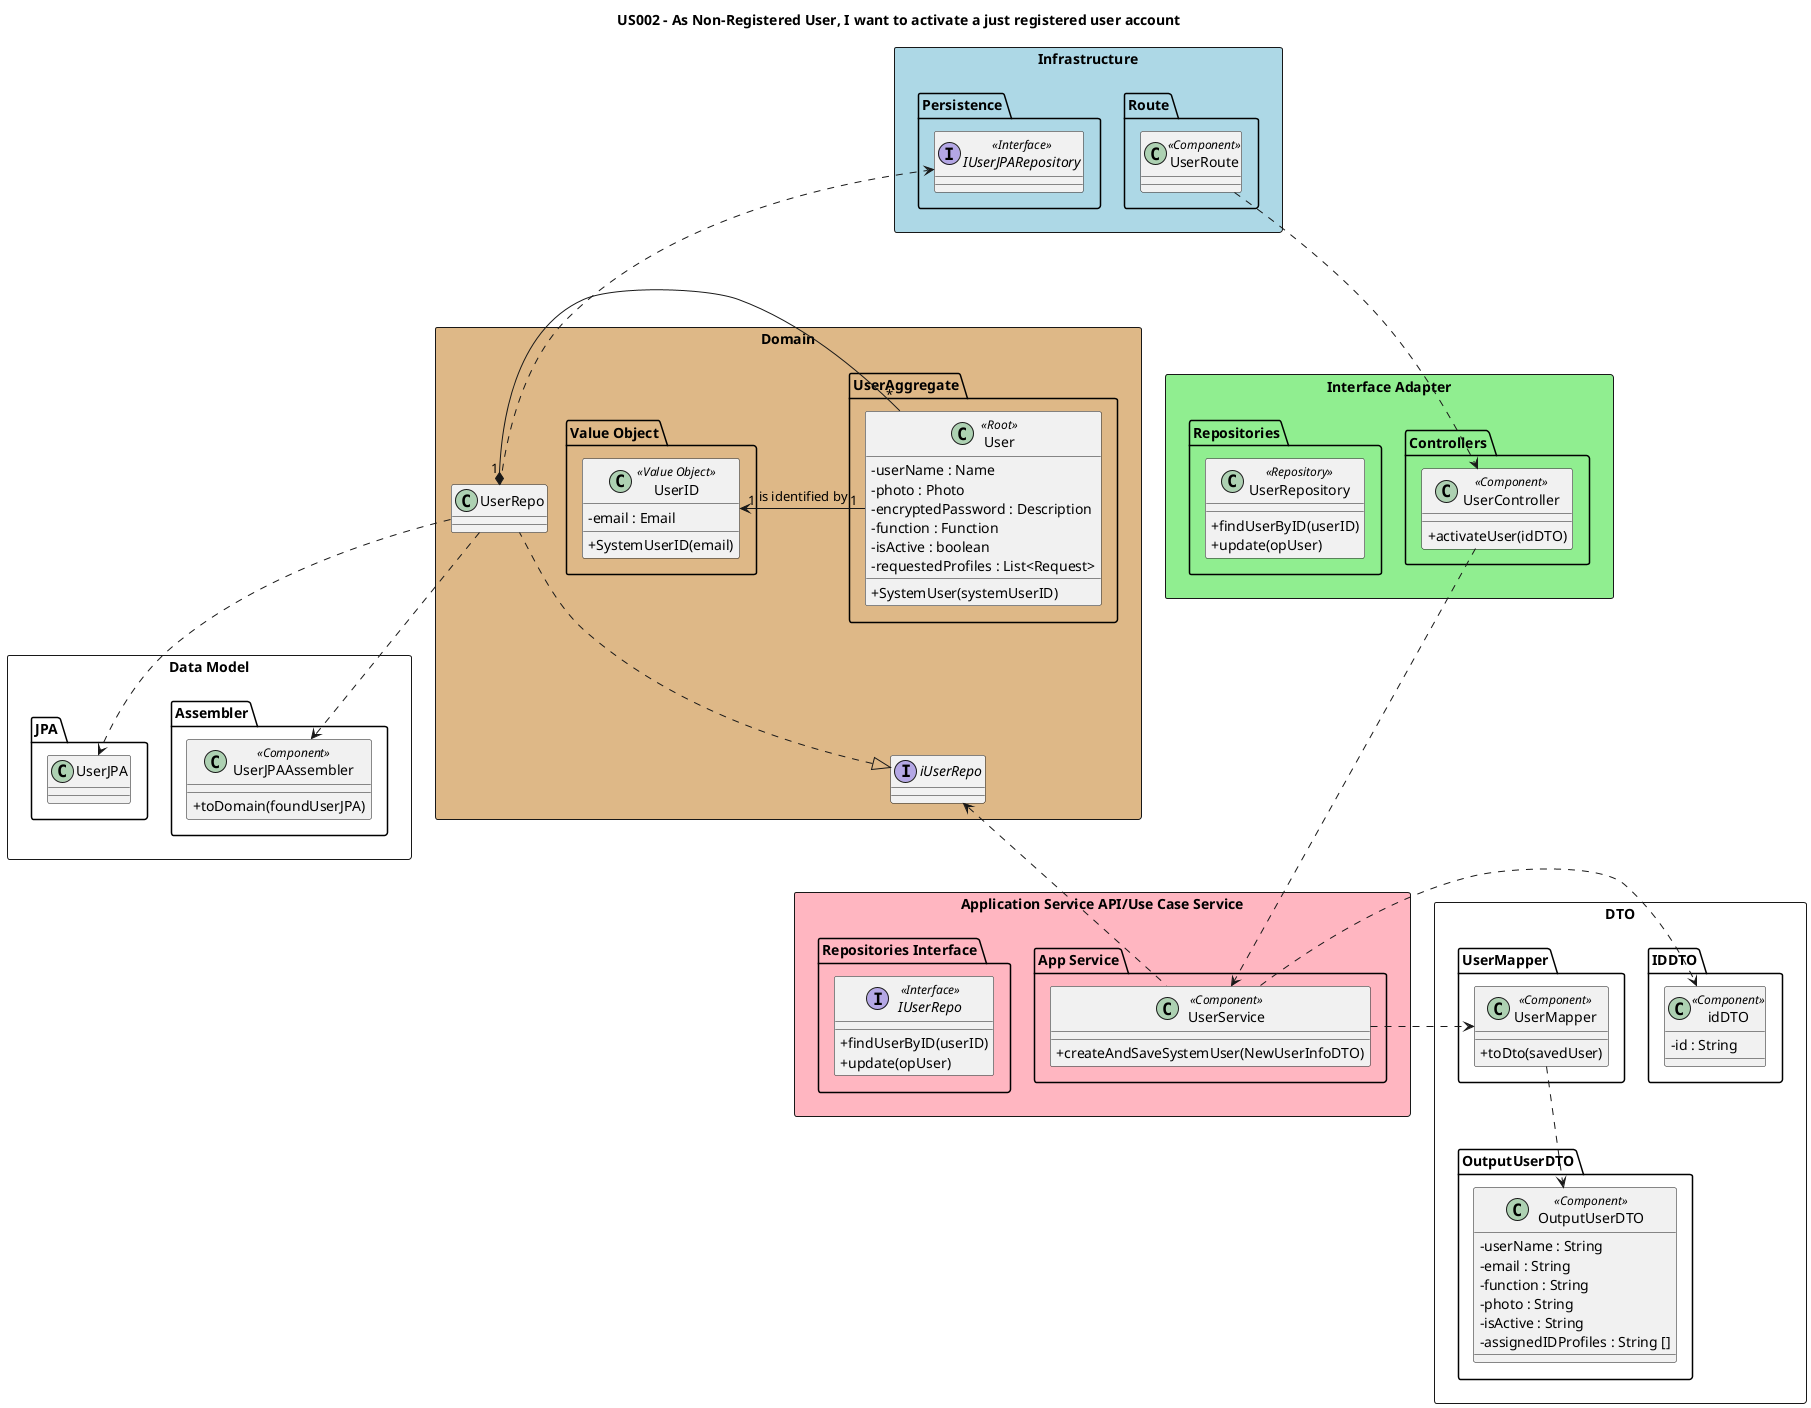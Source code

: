 @startuml
'https://plantuml.com/class-diagram

skinparam classAttributeIconSize 0

title US002 - As Non-Registered User, I want to activate a just registered user account

skinparam classAttributeIconSize 0

'''''''''''''''''''''''''''''''
package "Infrastructure" <<Rectangle>> #lightblue  {
package "Route"{
    class "UserRoute" as route << Component >>
    }

package "Persistence" {
    interface "IUserJPARepository" as iUserRepositoryJPA << Interface >>
    }
}
'''''''''''''''''''''''''''''''
package "Interface Adapter" <<Rectangle>> #lightgreen {

  package "Controllers" <<Folder>>{
    class "UserController" as ctrl << Component >> {
    +activateUser(idDTO)
    }
  }
  package "Repositories" <<Folder>>{
    class "UserRepository" as UserRepo << Repository >> {
    + findUserByID(userID)
    + update(opUser)
    }
  }
}

package "Application Service API/Use Case Service" <<Rectangle>> #lightpink{
  package "App Service" <<Folder>>{
    class "UserService" as service << Component >> {
    +createAndSaveSystemUser(NewUserInfoDTO)
    }
  }
  package "Repositories Interface" <<Folder>>{
    interface "IUserRepo" as iUserRepo << Interface >>{
    + findUserByID(userID)
    + update(opUser)
    }
  }
}
'''''''''''''''''''''''''''''''
package "DTO" <<Rectangle>> {
  package "IDDTO" <<Folder>>{
    class "idDTO" as idDto << Component >> {
    - id : String
    }
  }

  package "OutputUserDTO" <<Folder>>{
    class "OutputUserDTO" as outDto << Component >> {
    - userName : String
    - email : String
    - function : String
    - photo : String
    - isActive : String
    - assignedIDProfiles : String []
    }
  }

  package "UserMapper" <<Folder>>{
    class "UserMapper" as mapper << Component >> {
    + toDto(savedUser)
    }
  }
}

package "Data Model" <<Rectangle>>{
package "Assembler" as generalAssember {
    class "UserJPAAssembler" as assembler <<Component>>{
    +toDomain(foundUserJPA)
    }
    }
package "JPA" as generalJPA {
    class "UserJPA" as jpa {
    }
    }
}
'''''''''''''''''''''''''''''''
package "Domain" <<Rectangle>> #burlywood{
  package "UserAggregate" as SUAggregate <<Folder>>{
    class "User" as user << Root >> {
    - userName : Name
    - photo : Photo
    - encryptedPassword : Description
    - function : Function
    - isActive : boolean
    - requestedProfiles : List<Request>
    + SystemUser(systemUserID)
    }
  }

  package "Value Object" as valueObject <<Folder>>{
    class "UserID" as SUID << Value Object >> {
    -email : Email
    +SystemUserID(email)
    }

}
'''''''''''''''''''''''''''''''
Class UserRepo implements iUserRepo

route..d->ctrl
UserRepo..>iUserRepositoryJPA

ctrl-d[hidden]->iUserRepo
ctrl..d->service

UserRepo "1"*-"*" user
UserRepo-d[hidden]->iUserRepo

service..u>iUserRepo
service..r>mapper
service..r>idDto
mapper..d>outDto

user "1"-d>"1"SUID: is identified by


UserRepo .down.> jpa
UserRepo .down.> assembler



@enduml